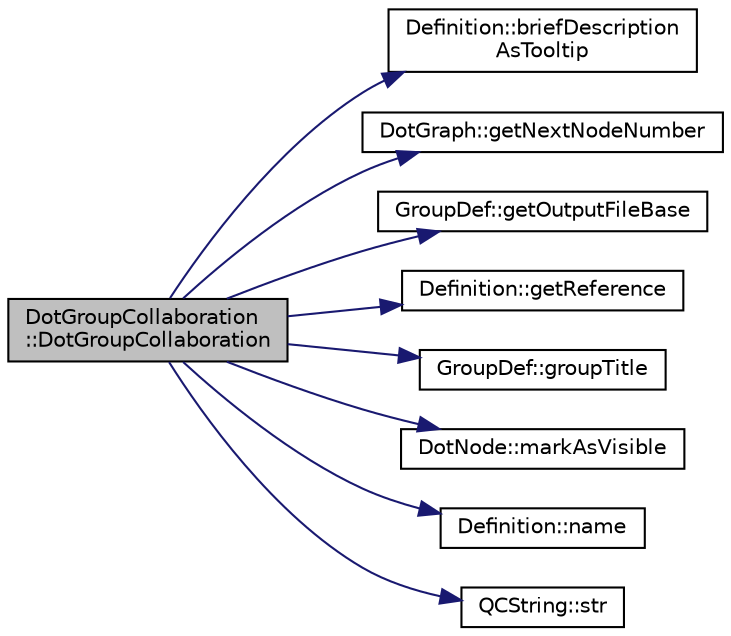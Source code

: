 digraph "DotGroupCollaboration::DotGroupCollaboration"
{
 // LATEX_PDF_SIZE
  edge [fontname="Helvetica",fontsize="10",labelfontname="Helvetica",labelfontsize="10"];
  node [fontname="Helvetica",fontsize="10",shape=record];
  rankdir="LR";
  Node1 [label="DotGroupCollaboration\l::DotGroupCollaboration",height=0.2,width=0.4,color="black", fillcolor="grey75", style="filled", fontcolor="black",tooltip=" "];
  Node1 -> Node2 [color="midnightblue",fontsize="10",style="solid",fontname="Helvetica"];
  Node2 [label="Definition::briefDescription\lAsTooltip",height=0.2,width=0.4,color="black", fillcolor="white", style="filled",URL="$classDefinition.html#a5915353219702c6ea73cc1476bda793a",tooltip=" "];
  Node1 -> Node3 [color="midnightblue",fontsize="10",style="solid",fontname="Helvetica"];
  Node3 [label="DotGraph::getNextNodeNumber",height=0.2,width=0.4,color="black", fillcolor="white", style="filled",URL="$classDotGraph.html#ab7a96017fa2549a34f15ad4705480952",tooltip=" "];
  Node1 -> Node4 [color="midnightblue",fontsize="10",style="solid",fontname="Helvetica"];
  Node4 [label="GroupDef::getOutputFileBase",height=0.2,width=0.4,color="black", fillcolor="white", style="filled",URL="$classGroupDef.html#a3115ed4515dd434a3471cfae8a92d432",tooltip=" "];
  Node1 -> Node5 [color="midnightblue",fontsize="10",style="solid",fontname="Helvetica"];
  Node5 [label="Definition::getReference",height=0.2,width=0.4,color="black", fillcolor="white", style="filled",URL="$classDefinition.html#aab5f8631606d43a73f371833eb6425ee",tooltip=" "];
  Node1 -> Node6 [color="midnightblue",fontsize="10",style="solid",fontname="Helvetica"];
  Node6 [label="GroupDef::groupTitle",height=0.2,width=0.4,color="black", fillcolor="white", style="filled",URL="$classGroupDef.html#a2caedefd187d92eb8c4afe01d403456e",tooltip=" "];
  Node1 -> Node7 [color="midnightblue",fontsize="10",style="solid",fontname="Helvetica"];
  Node7 [label="DotNode::markAsVisible",height=0.2,width=0.4,color="black", fillcolor="white", style="filled",URL="$classDotNode.html#a2592b8669b2aba1c2f0476e1011d48cd",tooltip=" "];
  Node1 -> Node8 [color="midnightblue",fontsize="10",style="solid",fontname="Helvetica"];
  Node8 [label="Definition::name",height=0.2,width=0.4,color="black", fillcolor="white", style="filled",URL="$classDefinition.html#a9374fedd7f64fea7e0e164302d1a9e61",tooltip=" "];
  Node1 -> Node9 [color="midnightblue",fontsize="10",style="solid",fontname="Helvetica"];
  Node9 [label="QCString::str",height=0.2,width=0.4,color="black", fillcolor="white", style="filled",URL="$classQCString.html#a9824b07232eea418ab3b3e7dc3178eec",tooltip=" "];
}

